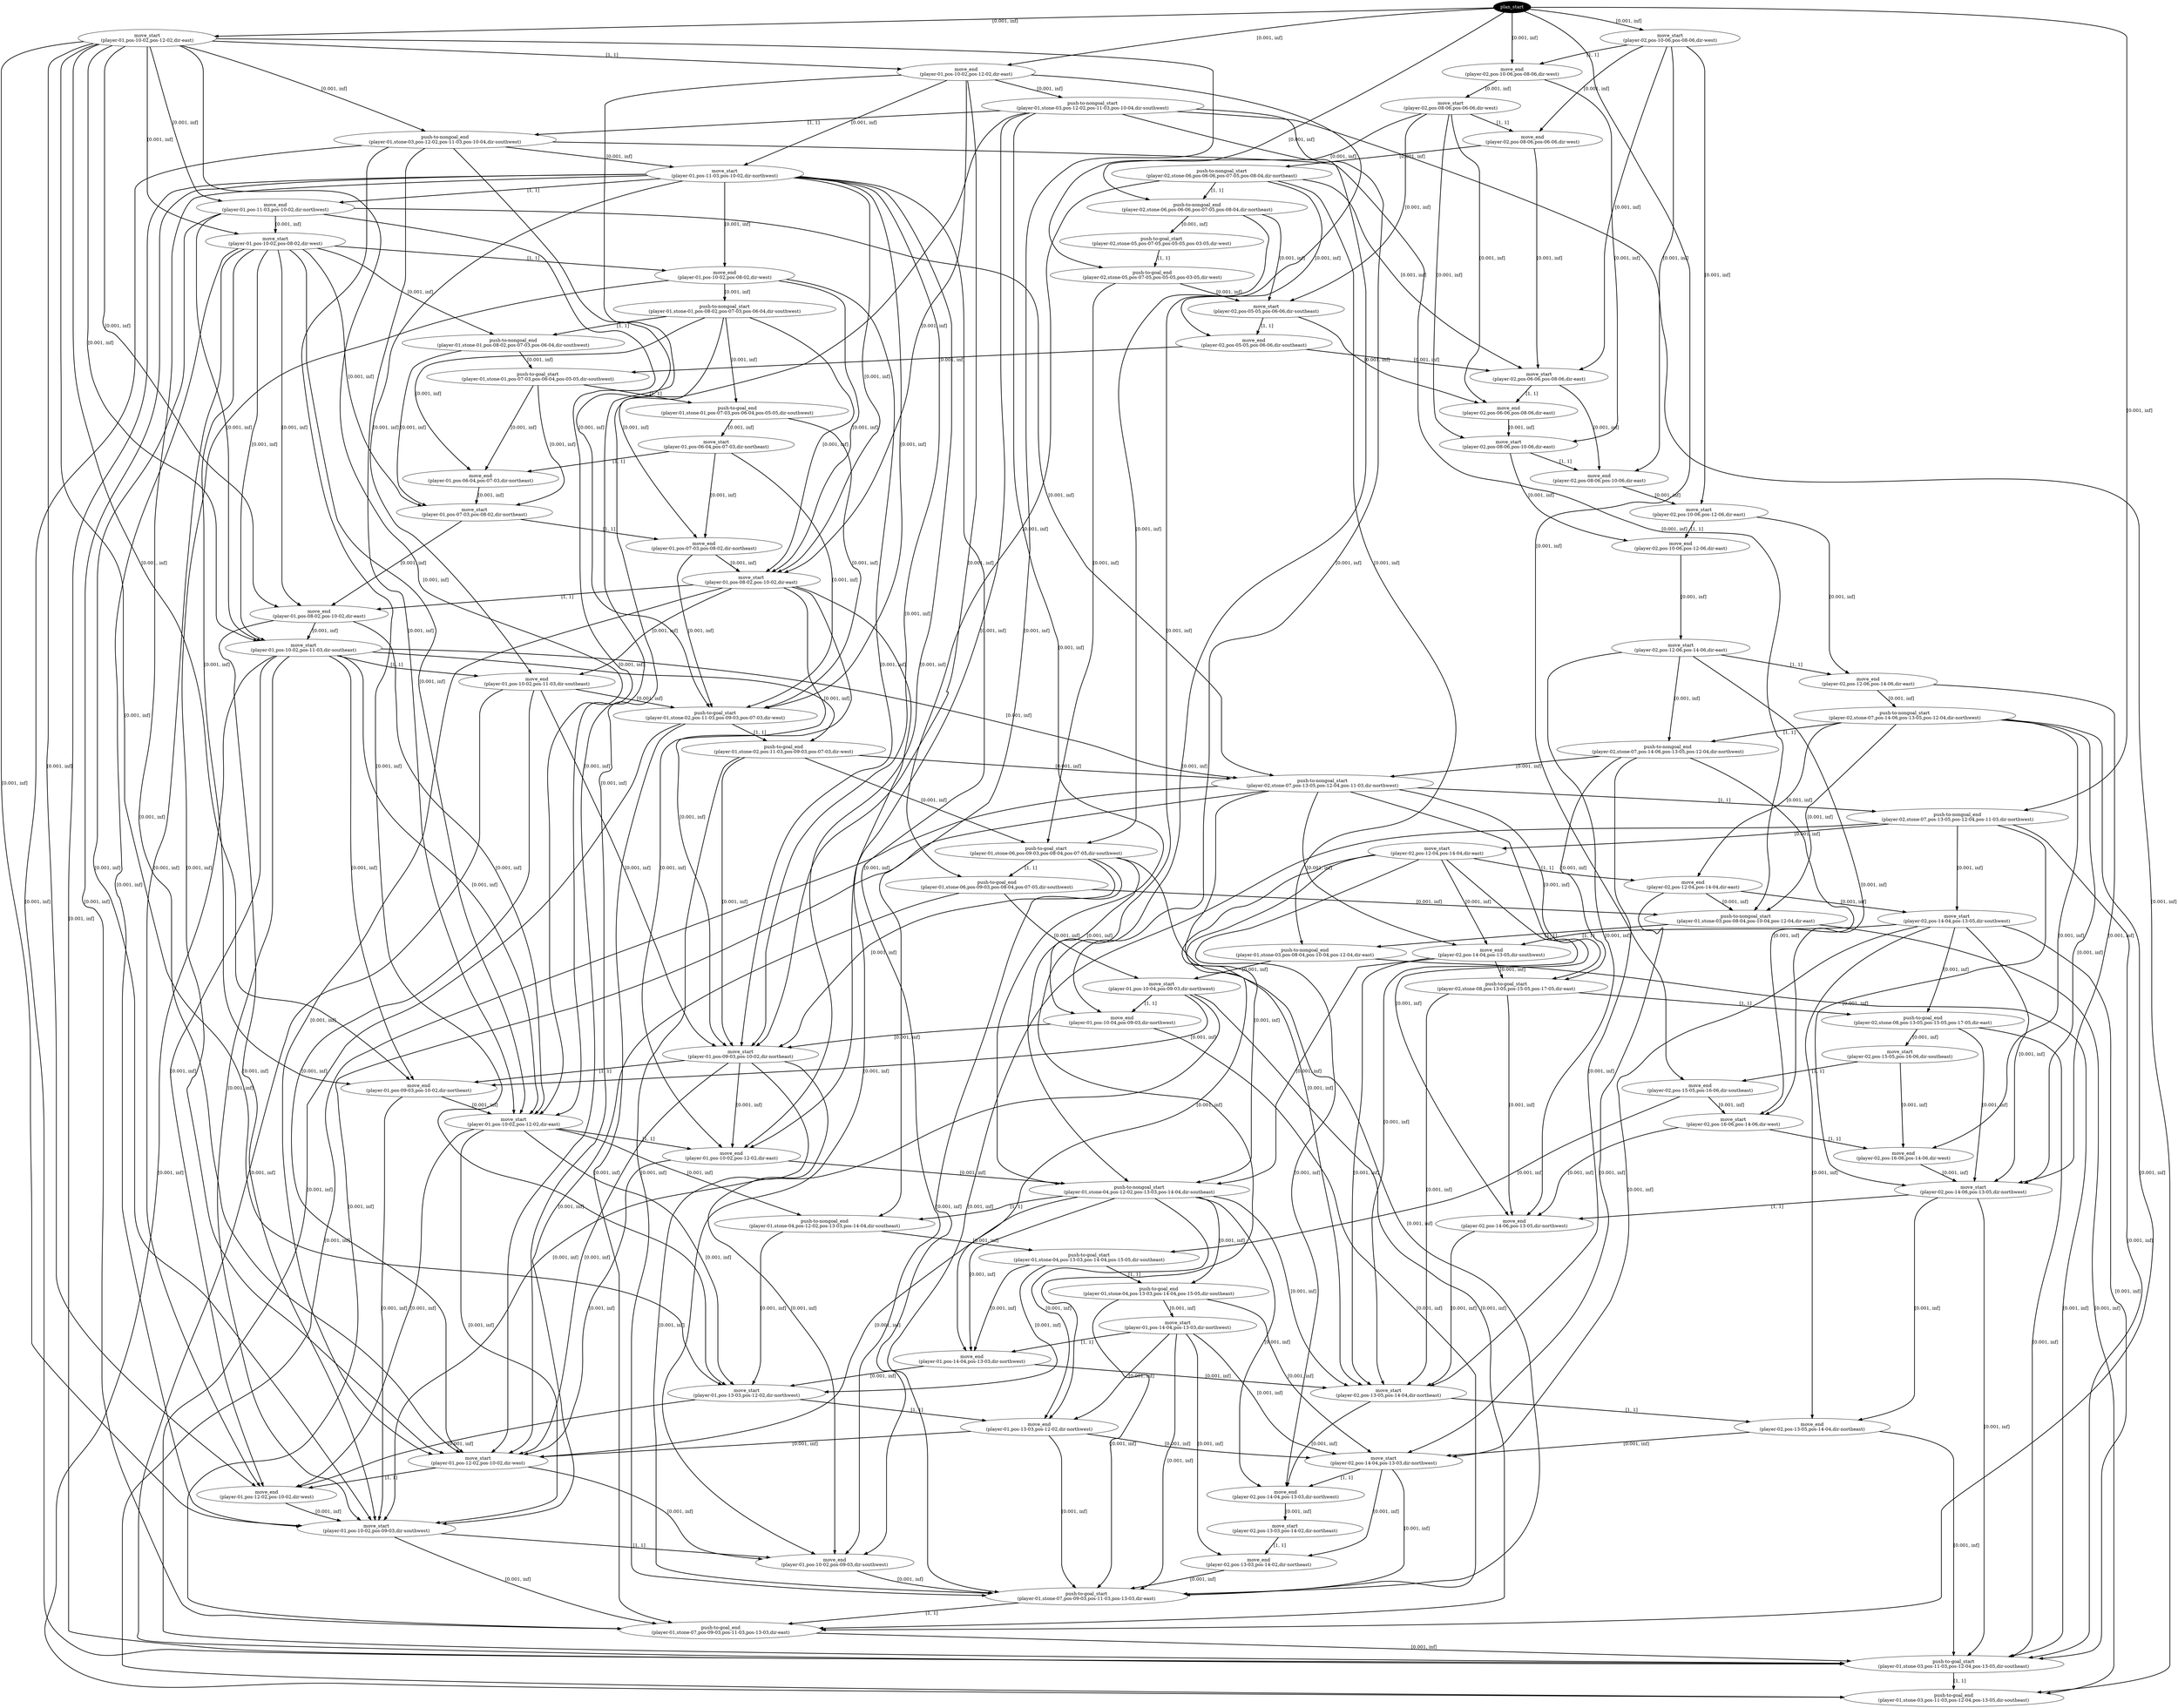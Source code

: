 digraph plan {
0[ label="plan_start",style=filled,fillcolor=black,fontcolor=white];
1[ label="move_start
(player-02,pos-10-06,pos-08-06,dir-west)"];
2[ label="move_end
(player-02,pos-10-06,pos-08-06,dir-west)"];
3[ label="move_start
(player-01,pos-10-02,pos-12-02,dir-east)"];
4[ label="move_end
(player-01,pos-10-02,pos-12-02,dir-east)"];
5[ label="move_start
(player-02,pos-08-06,pos-06-06,dir-west)"];
6[ label="move_end
(player-02,pos-08-06,pos-06-06,dir-west)"];
7[ label="push-to-nongoal_start
(player-01,stone-03,pos-12-02,pos-11-03,pos-10-04,dir-southwest)"];
8[ label="push-to-nongoal_end
(player-01,stone-03,pos-12-02,pos-11-03,pos-10-04,dir-southwest)"];
9[ label="move_start
(player-01,pos-11-03,pos-10-02,dir-northwest)"];
10[ label="move_end
(player-01,pos-11-03,pos-10-02,dir-northwest)"];
11[ label="push-to-nongoal_start
(player-02,stone-06,pos-06-06,pos-07-05,pos-08-04,dir-northeast)"];
12[ label="push-to-nongoal_end
(player-02,stone-06,pos-06-06,pos-07-05,pos-08-04,dir-northeast)"];
13[ label="push-to-goal_start
(player-02,stone-05,pos-07-05,pos-05-05,pos-03-05,dir-west)"];
14[ label="push-to-goal_end
(player-02,stone-05,pos-07-05,pos-05-05,pos-03-05,dir-west)"];
15[ label="move_start
(player-01,pos-10-02,pos-08-02,dir-west)"];
16[ label="move_end
(player-01,pos-10-02,pos-08-02,dir-west)"];
17[ label="push-to-nongoal_start
(player-01,stone-01,pos-08-02,pos-07-03,pos-06-04,dir-southwest)"];
18[ label="push-to-nongoal_end
(player-01,stone-01,pos-08-02,pos-07-03,pos-06-04,dir-southwest)"];
19[ label="move_start
(player-02,pos-05-05,pos-06-06,dir-southeast)"];
20[ label="move_end
(player-02,pos-05-05,pos-06-06,dir-southeast)"];
21[ label="move_start
(player-02,pos-06-06,pos-08-06,dir-east)"];
22[ label="move_end
(player-02,pos-06-06,pos-08-06,dir-east)"];
23[ label="push-to-goal_start
(player-01,stone-01,pos-07-03,pos-06-04,pos-05-05,dir-southwest)"];
24[ label="push-to-goal_end
(player-01,stone-01,pos-07-03,pos-06-04,pos-05-05,dir-southwest)"];
25[ label="move_start
(player-02,pos-08-06,pos-10-06,dir-east)"];
26[ label="move_end
(player-02,pos-08-06,pos-10-06,dir-east)"];
27[ label="move_start
(player-01,pos-06-04,pos-07-03,dir-northeast)"];
28[ label="move_end
(player-01,pos-06-04,pos-07-03,dir-northeast)"];
29[ label="move_start
(player-02,pos-10-06,pos-12-06,dir-east)"];
30[ label="move_end
(player-02,pos-10-06,pos-12-06,dir-east)"];
31[ label="move_start
(player-01,pos-07-03,pos-08-02,dir-northeast)"];
32[ label="move_end
(player-01,pos-07-03,pos-08-02,dir-northeast)"];
33[ label="move_start
(player-01,pos-08-02,pos-10-02,dir-east)"];
34[ label="move_end
(player-01,pos-08-02,pos-10-02,dir-east)"];
35[ label="move_start
(player-02,pos-12-06,pos-14-06,dir-east)"];
36[ label="move_end
(player-02,pos-12-06,pos-14-06,dir-east)"];
37[ label="move_start
(player-01,pos-10-02,pos-11-03,dir-southeast)"];
38[ label="move_end
(player-01,pos-10-02,pos-11-03,dir-southeast)"];
39[ label="push-to-nongoal_start
(player-02,stone-07,pos-14-06,pos-13-05,pos-12-04,dir-northwest)"];
40[ label="push-to-nongoal_end
(player-02,stone-07,pos-14-06,pos-13-05,pos-12-04,dir-northwest)"];
41[ label="push-to-goal_start
(player-01,stone-02,pos-11-03,pos-09-03,pos-07-03,dir-west)"];
42[ label="push-to-goal_end
(player-01,stone-02,pos-11-03,pos-09-03,pos-07-03,dir-west)"];
43[ label="push-to-goal_start
(player-01,stone-06,pos-09-03,pos-08-04,pos-07-05,dir-southwest)"];
44[ label="push-to-goal_end
(player-01,stone-06,pos-09-03,pos-08-04,pos-07-05,dir-southwest)"];
45[ label="push-to-nongoal_start
(player-02,stone-07,pos-13-05,pos-12-04,pos-11-03,dir-northwest)"];
46[ label="push-to-nongoal_end
(player-02,stone-07,pos-13-05,pos-12-04,pos-11-03,dir-northwest)"];
47[ label="move_start
(player-02,pos-12-04,pos-14-04,dir-east)"];
48[ label="move_end
(player-02,pos-12-04,pos-14-04,dir-east)"];
49[ label="push-to-nongoal_start
(player-01,stone-03,pos-08-04,pos-10-04,pos-12-04,dir-east)"];
50[ label="push-to-nongoal_end
(player-01,stone-03,pos-08-04,pos-10-04,pos-12-04,dir-east)"];
51[ label="move_start
(player-02,pos-14-04,pos-13-05,dir-southwest)"];
52[ label="move_end
(player-02,pos-14-04,pos-13-05,dir-southwest)"];
53[ label="move_start
(player-01,pos-10-04,pos-09-03,dir-northwest)"];
54[ label="move_end
(player-01,pos-10-04,pos-09-03,dir-northwest)"];
55[ label="push-to-goal_start
(player-02,stone-08,pos-13-05,pos-15-05,pos-17-05,dir-east)"];
56[ label="push-to-goal_end
(player-02,stone-08,pos-13-05,pos-15-05,pos-17-05,dir-east)"];
57[ label="move_start
(player-01,pos-09-03,pos-10-02,dir-northeast)"];
58[ label="move_end
(player-01,pos-09-03,pos-10-02,dir-northeast)"];
59[ label="move_start
(player-02,pos-15-05,pos-16-06,dir-southeast)"];
60[ label="move_end
(player-02,pos-15-05,pos-16-06,dir-southeast)"];
61[ label="move_start
(player-01,pos-10-02,pos-12-02,dir-east)"];
62[ label="move_end
(player-01,pos-10-02,pos-12-02,dir-east)"];
63[ label="move_start
(player-02,pos-16-06,pos-14-06,dir-west)"];
64[ label="move_end
(player-02,pos-16-06,pos-14-06,dir-west)"];
65[ label="push-to-nongoal_start
(player-01,stone-04,pos-12-02,pos-13-03,pos-14-04,dir-southeast)"];
66[ label="push-to-nongoal_end
(player-01,stone-04,pos-12-02,pos-13-03,pos-14-04,dir-southeast)"];
67[ label="move_start
(player-02,pos-14-06,pos-13-05,dir-northwest)"];
68[ label="move_end
(player-02,pos-14-06,pos-13-05,dir-northwest)"];
69[ label="push-to-goal_start
(player-01,stone-04,pos-13-03,pos-14-04,pos-15-05,dir-southeast)"];
70[ label="push-to-goal_end
(player-01,stone-04,pos-13-03,pos-14-04,pos-15-05,dir-southeast)"];
71[ label="move_start
(player-01,pos-14-04,pos-13-03,dir-northwest)"];
72[ label="move_end
(player-01,pos-14-04,pos-13-03,dir-northwest)"];
73[ label="move_start
(player-02,pos-13-05,pos-14-04,dir-northeast)"];
74[ label="move_end
(player-02,pos-13-05,pos-14-04,dir-northeast)"];
75[ label="move_start
(player-01,pos-13-03,pos-12-02,dir-northwest)"];
76[ label="move_end
(player-01,pos-13-03,pos-12-02,dir-northwest)"];
77[ label="move_start
(player-01,pos-12-02,pos-10-02,dir-west)"];
78[ label="move_end
(player-01,pos-12-02,pos-10-02,dir-west)"];
79[ label="move_start
(player-02,pos-14-04,pos-13-03,dir-northwest)"];
80[ label="move_end
(player-02,pos-14-04,pos-13-03,dir-northwest)"];
81[ label="move_start
(player-02,pos-13-03,pos-14-02,dir-northeast)"];
82[ label="move_end
(player-02,pos-13-03,pos-14-02,dir-northeast)"];
83[ label="move_start
(player-01,pos-10-02,pos-09-03,dir-southwest)"];
84[ label="move_end
(player-01,pos-10-02,pos-09-03,dir-southwest)"];
85[ label="push-to-goal_start
(player-01,stone-07,pos-09-03,pos-11-03,pos-13-03,dir-east)"];
86[ label="push-to-goal_end
(player-01,stone-07,pos-09-03,pos-11-03,pos-13-03,dir-east)"];
87[ label="push-to-goal_start
(player-01,stone-03,pos-11-03,pos-12-04,pos-13-05,dir-southeast)"];
88[ label="push-to-goal_end
(player-01,stone-03,pos-11-03,pos-12-04,pos-13-05,dir-southeast)"];
"0" -> "1" [ label="[0.001, inf]" , penwidth=2, color="black"]
"0" -> "3" [ label="[0.001, inf]" , penwidth=2, color="black"]
"1" -> "2" [ label="[1, 1]" , penwidth=2, color="black"]
"0" -> "2" [ label="[0.001, inf]" , penwidth=2, color="black"]
"3" -> "4" [ label="[1, 1]" , penwidth=2, color="black"]
"0" -> "4" [ label="[0.001, inf]" , penwidth=2, color="black"]
"2" -> "5" [ label="[0.001, inf]" , penwidth=2, color="black"]
"4" -> "7" [ label="[0.001, inf]" , penwidth=2, color="black"]
"5" -> "6" [ label="[1, 1]" , penwidth=2, color="black"]
"1" -> "6" [ label="[0.001, inf]" , penwidth=2, color="black"]
"7" -> "8" [ label="[1, 1]" , penwidth=2, color="black"]
"3" -> "8" [ label="[0.001, inf]" , penwidth=2, color="black"]
"8" -> "9" [ label="[0.001, inf]" , penwidth=2, color="black"]
"4" -> "9" [ label="[0.001, inf]" , penwidth=2, color="black"]
"6" -> "11" [ label="[0.001, inf]" , penwidth=2, color="black"]
"9" -> "10" [ label="[1, 1]" , penwidth=2, color="black"]
"3" -> "10" [ label="[0.001, inf]" , penwidth=2, color="black"]
"11" -> "12" [ label="[1, 1]" , penwidth=2, color="black"]
"5" -> "12" [ label="[0.001, inf]" , penwidth=2, color="black"]
"12" -> "13" [ label="[0.001, inf]" , penwidth=2, color="black"]
"10" -> "15" [ label="[0.001, inf]" , penwidth=2, color="black"]
"3" -> "15" [ label="[0.001, inf]" , penwidth=2, color="black"]
"13" -> "14" [ label="[1, 1]" , penwidth=2, color="black"]
"0" -> "14" [ label="[0.001, inf]" , penwidth=2, color="black"]
"15" -> "16" [ label="[1, 1]" , penwidth=2, color="black"]
"9" -> "16" [ label="[0.001, inf]" , penwidth=2, color="black"]
"16" -> "17" [ label="[0.001, inf]" , penwidth=2, color="black"]
"14" -> "19" [ label="[0.001, inf]" , penwidth=2, color="black"]
"12" -> "19" [ label="[0.001, inf]" , penwidth=2, color="black"]
"5" -> "19" [ label="[0.001, inf]" , penwidth=2, color="black"]
"17" -> "18" [ label="[1, 1]" , penwidth=2, color="black"]
"15" -> "18" [ label="[0.001, inf]" , penwidth=2, color="black"]
"19" -> "20" [ label="[1, 1]" , penwidth=2, color="black"]
"11" -> "20" [ label="[0.001, inf]" , penwidth=2, color="black"]
"20" -> "21" [ label="[0.001, inf]" , penwidth=2, color="black"]
"6" -> "21" [ label="[0.001, inf]" , penwidth=2, color="black"]
"11" -> "21" [ label="[0.001, inf]" , penwidth=2, color="black"]
"1" -> "21" [ label="[0.001, inf]" , penwidth=2, color="black"]
"18" -> "23" [ label="[0.001, inf]" , penwidth=2, color="black"]
"20" -> "23" [ label="[0.001, inf]" , penwidth=2, color="black"]
"21" -> "22" [ label="[1, 1]" , penwidth=2, color="black"]
"19" -> "22" [ label="[0.001, inf]" , penwidth=2, color="black"]
"5" -> "22" [ label="[0.001, inf]" , penwidth=2, color="black"]
"23" -> "24" [ label="[1, 1]" , penwidth=2, color="black"]
"17" -> "24" [ label="[0.001, inf]" , penwidth=2, color="black"]
"22" -> "25" [ label="[0.001, inf]" , penwidth=2, color="black"]
"2" -> "25" [ label="[0.001, inf]" , penwidth=2, color="black"]
"5" -> "25" [ label="[0.001, inf]" , penwidth=2, color="black"]
"24" -> "27" [ label="[0.001, inf]" , penwidth=2, color="black"]
"25" -> "26" [ label="[1, 1]" , penwidth=2, color="black"]
"21" -> "26" [ label="[0.001, inf]" , penwidth=2, color="black"]
"1" -> "26" [ label="[0.001, inf]" , penwidth=2, color="black"]
"27" -> "28" [ label="[1, 1]" , penwidth=2, color="black"]
"23" -> "28" [ label="[0.001, inf]" , penwidth=2, color="black"]
"17" -> "28" [ label="[0.001, inf]" , penwidth=2, color="black"]
"26" -> "29" [ label="[0.001, inf]" , penwidth=2, color="black"]
"1" -> "29" [ label="[0.001, inf]" , penwidth=2, color="black"]
"28" -> "31" [ label="[0.001, inf]" , penwidth=2, color="black"]
"18" -> "31" [ label="[0.001, inf]" , penwidth=2, color="black"]
"23" -> "31" [ label="[0.001, inf]" , penwidth=2, color="black"]
"15" -> "31" [ label="[0.001, inf]" , penwidth=2, color="black"]
"29" -> "30" [ label="[1, 1]" , penwidth=2, color="black"]
"25" -> "30" [ label="[0.001, inf]" , penwidth=2, color="black"]
"31" -> "32" [ label="[1, 1]" , penwidth=2, color="black"]
"27" -> "32" [ label="[0.001, inf]" , penwidth=2, color="black"]
"17" -> "32" [ label="[0.001, inf]" , penwidth=2, color="black"]
"32" -> "33" [ label="[0.001, inf]" , penwidth=2, color="black"]
"16" -> "33" [ label="[0.001, inf]" , penwidth=2, color="black"]
"17" -> "33" [ label="[0.001, inf]" , penwidth=2, color="black"]
"9" -> "33" [ label="[0.001, inf]" , penwidth=2, color="black"]
"4" -> "33" [ label="[0.001, inf]" , penwidth=2, color="black"]
"30" -> "35" [ label="[0.001, inf]" , penwidth=2, color="black"]
"33" -> "34" [ label="[1, 1]" , penwidth=2, color="black"]
"31" -> "34" [ label="[0.001, inf]" , penwidth=2, color="black"]
"15" -> "34" [ label="[0.001, inf]" , penwidth=2, color="black"]
"3" -> "34" [ label="[0.001, inf]" , penwidth=2, color="black"]
"35" -> "36" [ label="[1, 1]" , penwidth=2, color="black"]
"29" -> "36" [ label="[0.001, inf]" , penwidth=2, color="black"]
"34" -> "37" [ label="[0.001, inf]" , penwidth=2, color="black"]
"10" -> "37" [ label="[0.001, inf]" , penwidth=2, color="black"]
"15" -> "37" [ label="[0.001, inf]" , penwidth=2, color="black"]
"3" -> "37" [ label="[0.001, inf]" , penwidth=2, color="black"]
"36" -> "39" [ label="[0.001, inf]" , penwidth=2, color="black"]
"37" -> "38" [ label="[1, 1]" , penwidth=2, color="black"]
"33" -> "38" [ label="[0.001, inf]" , penwidth=2, color="black"]
"9" -> "38" [ label="[0.001, inf]" , penwidth=2, color="black"]
"39" -> "40" [ label="[1, 1]" , penwidth=2, color="black"]
"35" -> "40" [ label="[0.001, inf]" , penwidth=2, color="black"]
"38" -> "41" [ label="[0.001, inf]" , penwidth=2, color="black"]
"32" -> "41" [ label="[0.001, inf]" , penwidth=2, color="black"]
"27" -> "41" [ label="[0.001, inf]" , penwidth=2, color="black"]
"24" -> "41" [ label="[0.001, inf]" , penwidth=2, color="black"]
"9" -> "41" [ label="[0.001, inf]" , penwidth=2, color="black"]
"8" -> "41" [ label="[0.001, inf]" , penwidth=2, color="black"]
"41" -> "42" [ label="[1, 1]" , penwidth=2, color="black"]
"37" -> "42" [ label="[0.001, inf]" , penwidth=2, color="black"]
"42" -> "43" [ label="[0.001, inf]" , penwidth=2, color="black"]
"12" -> "43" [ label="[0.001, inf]" , penwidth=2, color="black"]
"14" -> "43" [ label="[0.001, inf]" , penwidth=2, color="black"]
"40" -> "45" [ label="[0.001, inf]" , penwidth=2, color="black"]
"42" -> "45" [ label="[0.001, inf]" , penwidth=2, color="black"]
"37" -> "45" [ label="[0.001, inf]" , penwidth=2, color="black"]
"10" -> "45" [ label="[0.001, inf]" , penwidth=2, color="black"]
"43" -> "44" [ label="[1, 1]" , penwidth=2, color="black"]
"11" -> "44" [ label="[0.001, inf]" , penwidth=2, color="black"]
"45" -> "46" [ label="[1, 1]" , penwidth=2, color="black"]
"0" -> "46" [ label="[0.001, inf]" , penwidth=2, color="black"]
"46" -> "47" [ label="[0.001, inf]" , penwidth=2, color="black"]
"47" -> "48" [ label="[1, 1]" , penwidth=2, color="black"]
"39" -> "48" [ label="[0.001, inf]" , penwidth=2, color="black"]
"44" -> "49" [ label="[0.001, inf]" , penwidth=2, color="black"]
"8" -> "49" [ label="[0.001, inf]" , penwidth=2, color="black"]
"48" -> "49" [ label="[0.001, inf]" , penwidth=2, color="black"]
"39" -> "49" [ label="[0.001, inf]" , penwidth=2, color="black"]
"48" -> "51" [ label="[0.001, inf]" , penwidth=2, color="black"]
"46" -> "51" [ label="[0.001, inf]" , penwidth=2, color="black"]
"49" -> "50" [ label="[1, 1]" , penwidth=2, color="black"]
"11" -> "50" [ label="[0.001, inf]" , penwidth=2, color="black"]
"51" -> "52" [ label="[1, 1]" , penwidth=2, color="black"]
"47" -> "52" [ label="[0.001, inf]" , penwidth=2, color="black"]
"45" -> "52" [ label="[0.001, inf]" , penwidth=2, color="black"]
"50" -> "53" [ label="[0.001, inf]" , penwidth=2, color="black"]
"44" -> "53" [ label="[0.001, inf]" , penwidth=2, color="black"]
"52" -> "55" [ label="[0.001, inf]" , penwidth=2, color="black"]
"45" -> "55" [ label="[0.001, inf]" , penwidth=2, color="black"]
"40" -> "55" [ label="[0.001, inf]" , penwidth=2, color="black"]
"53" -> "54" [ label="[1, 1]" , penwidth=2, color="black"]
"43" -> "54" [ label="[0.001, inf]" , penwidth=2, color="black"]
"7" -> "54" [ label="[0.001, inf]" , penwidth=2, color="black"]
"55" -> "56" [ label="[1, 1]" , penwidth=2, color="black"]
"51" -> "56" [ label="[0.001, inf]" , penwidth=2, color="black"]
"54" -> "57" [ label="[0.001, inf]" , penwidth=2, color="black"]
"38" -> "57" [ label="[0.001, inf]" , penwidth=2, color="black"]
"43" -> "57" [ label="[0.001, inf]" , penwidth=2, color="black"]
"42" -> "57" [ label="[0.001, inf]" , penwidth=2, color="black"]
"33" -> "57" [ label="[0.001, inf]" , penwidth=2, color="black"]
"16" -> "57" [ label="[0.001, inf]" , penwidth=2, color="black"]
"9" -> "57" [ label="[0.001, inf]" , penwidth=2, color="black"]
"4" -> "57" [ label="[0.001, inf]" , penwidth=2, color="black"]
"56" -> "59" [ label="[0.001, inf]" , penwidth=2, color="black"]
"57" -> "58" [ label="[1, 1]" , penwidth=2, color="black"]
"53" -> "58" [ label="[0.001, inf]" , penwidth=2, color="black"]
"37" -> "58" [ label="[0.001, inf]" , penwidth=2, color="black"]
"15" -> "58" [ label="[0.001, inf]" , penwidth=2, color="black"]
"3" -> "58" [ label="[0.001, inf]" , penwidth=2, color="black"]
"59" -> "60" [ label="[1, 1]" , penwidth=2, color="black"]
"0" -> "60" [ label="[0.001, inf]" , penwidth=2, color="black"]
"58" -> "61" [ label="[0.001, inf]" , penwidth=2, color="black"]
"8" -> "61" [ label="[0.001, inf]" , penwidth=2, color="black"]
"37" -> "61" [ label="[0.001, inf]" , penwidth=2, color="black"]
"34" -> "61" [ label="[0.001, inf]" , penwidth=2, color="black"]
"15" -> "61" [ label="[0.001, inf]" , penwidth=2, color="black"]
"10" -> "61" [ label="[0.001, inf]" , penwidth=2, color="black"]
"3" -> "61" [ label="[0.001, inf]" , penwidth=2, color="black"]
"60" -> "63" [ label="[0.001, inf]" , penwidth=2, color="black"]
"40" -> "63" [ label="[0.001, inf]" , penwidth=2, color="black"]
"35" -> "63" [ label="[0.001, inf]" , penwidth=2, color="black"]
"61" -> "62" [ label="[1, 1]" , penwidth=2, color="black"]
"57" -> "62" [ label="[0.001, inf]" , penwidth=2, color="black"]
"33" -> "62" [ label="[0.001, inf]" , penwidth=2, color="black"]
"9" -> "62" [ label="[0.001, inf]" , penwidth=2, color="black"]
"7" -> "62" [ label="[0.001, inf]" , penwidth=2, color="black"]
"63" -> "64" [ label="[1, 1]" , penwidth=2, color="black"]
"59" -> "64" [ label="[0.001, inf]" , penwidth=2, color="black"]
"39" -> "64" [ label="[0.001, inf]" , penwidth=2, color="black"]
"62" -> "65" [ label="[0.001, inf]" , penwidth=2, color="black"]
"52" -> "65" [ label="[0.001, inf]" , penwidth=2, color="black"]
"47" -> "65" [ label="[0.001, inf]" , penwidth=2, color="black"]
"7" -> "65" [ label="[0.001, inf]" , penwidth=2, color="black"]
"4" -> "65" [ label="[0.001, inf]" , penwidth=2, color="black"]
"64" -> "67" [ label="[0.001, inf]" , penwidth=2, color="black"]
"56" -> "67" [ label="[0.001, inf]" , penwidth=2, color="black"]
"51" -> "67" [ label="[0.001, inf]" , penwidth=2, color="black"]
"46" -> "67" [ label="[0.001, inf]" , penwidth=2, color="black"]
"39" -> "67" [ label="[0.001, inf]" , penwidth=2, color="black"]
"36" -> "67" [ label="[0.001, inf]" , penwidth=2, color="black"]
"65" -> "66" [ label="[1, 1]" , penwidth=2, color="black"]
"61" -> "66" [ label="[0.001, inf]" , penwidth=2, color="black"]
"3" -> "66" [ label="[0.001, inf]" , penwidth=2, color="black"]
"67" -> "68" [ label="[1, 1]" , penwidth=2, color="black"]
"63" -> "68" [ label="[0.001, inf]" , penwidth=2, color="black"]
"55" -> "68" [ label="[0.001, inf]" , penwidth=2, color="black"]
"45" -> "68" [ label="[0.001, inf]" , penwidth=2, color="black"]
"35" -> "68" [ label="[0.001, inf]" , penwidth=2, color="black"]
"66" -> "69" [ label="[0.001, inf]" , penwidth=2, color="black"]
"60" -> "69" [ label="[0.001, inf]" , penwidth=2, color="black"]
"69" -> "70" [ label="[1, 1]" , penwidth=2, color="black"]
"65" -> "70" [ label="[0.001, inf]" , penwidth=2, color="black"]
"70" -> "71" [ label="[0.001, inf]" , penwidth=2, color="black"]
"71" -> "72" [ label="[1, 1]" , penwidth=2, color="black"]
"69" -> "72" [ label="[0.001, inf]" , penwidth=2, color="black"]
"65" -> "72" [ label="[0.001, inf]" , penwidth=2, color="black"]
"47" -> "72" [ label="[0.001, inf]" , penwidth=2, color="black"]
"68" -> "73" [ label="[0.001, inf]" , penwidth=2, color="black"]
"72" -> "73" [ label="[0.001, inf]" , penwidth=2, color="black"]
"65" -> "73" [ label="[0.001, inf]" , penwidth=2, color="black"]
"55" -> "73" [ label="[0.001, inf]" , penwidth=2, color="black"]
"52" -> "73" [ label="[0.001, inf]" , penwidth=2, color="black"]
"47" -> "73" [ label="[0.001, inf]" , penwidth=2, color="black"]
"45" -> "73" [ label="[0.001, inf]" , penwidth=2, color="black"]
"40" -> "73" [ label="[0.001, inf]" , penwidth=2, color="black"]
"72" -> "75" [ label="[0.001, inf]" , penwidth=2, color="black"]
"66" -> "75" [ label="[0.001, inf]" , penwidth=2, color="black"]
"69" -> "75" [ label="[0.001, inf]" , penwidth=2, color="black"]
"61" -> "75" [ label="[0.001, inf]" , penwidth=2, color="black"]
"8" -> "75" [ label="[0.001, inf]" , penwidth=2, color="black"]
"3" -> "75" [ label="[0.001, inf]" , penwidth=2, color="black"]
"73" -> "74" [ label="[1, 1]" , penwidth=2, color="black"]
"67" -> "74" [ label="[0.001, inf]" , penwidth=2, color="black"]
"51" -> "74" [ label="[0.001, inf]" , penwidth=2, color="black"]
"75" -> "76" [ label="[1, 1]" , penwidth=2, color="black"]
"71" -> "76" [ label="[0.001, inf]" , penwidth=2, color="black"]
"65" -> "76" [ label="[0.001, inf]" , penwidth=2, color="black"]
"7" -> "76" [ label="[0.001, inf]" , penwidth=2, color="black"]
"76" -> "77" [ label="[0.001, inf]" , penwidth=2, color="black"]
"62" -> "77" [ label="[0.001, inf]" , penwidth=2, color="black"]
"65" -> "77" [ label="[0.001, inf]" , penwidth=2, color="black"]
"57" -> "77" [ label="[0.001, inf]" , penwidth=2, color="black"]
"38" -> "77" [ label="[0.001, inf]" , penwidth=2, color="black"]
"33" -> "77" [ label="[0.001, inf]" , penwidth=2, color="black"]
"16" -> "77" [ label="[0.001, inf]" , penwidth=2, color="black"]
"9" -> "77" [ label="[0.001, inf]" , penwidth=2, color="black"]
"7" -> "77" [ label="[0.001, inf]" , penwidth=2, color="black"]
"4" -> "77" [ label="[0.001, inf]" , penwidth=2, color="black"]
"74" -> "79" [ label="[0.001, inf]" , penwidth=2, color="black"]
"76" -> "79" [ label="[0.001, inf]" , penwidth=2, color="black"]
"71" -> "79" [ label="[0.001, inf]" , penwidth=2, color="black"]
"70" -> "79" [ label="[0.001, inf]" , penwidth=2, color="black"]
"51" -> "79" [ label="[0.001, inf]" , penwidth=2, color="black"]
"48" -> "79" [ label="[0.001, inf]" , penwidth=2, color="black"]
"77" -> "78" [ label="[1, 1]" , penwidth=2, color="black"]
"75" -> "78" [ label="[0.001, inf]" , penwidth=2, color="black"]
"61" -> "78" [ label="[0.001, inf]" , penwidth=2, color="black"]
"37" -> "78" [ label="[0.001, inf]" , penwidth=2, color="black"]
"15" -> "78" [ label="[0.001, inf]" , penwidth=2, color="black"]
"3" -> "78" [ label="[0.001, inf]" , penwidth=2, color="black"]
"79" -> "80" [ label="[1, 1]" , penwidth=2, color="black"]
"73" -> "80" [ label="[0.001, inf]" , penwidth=2, color="black"]
"65" -> "80" [ label="[0.001, inf]" , penwidth=2, color="black"]
"47" -> "80" [ label="[0.001, inf]" , penwidth=2, color="black"]
"80" -> "81" [ label="[0.001, inf]" , penwidth=2, color="black"]
"78" -> "83" [ label="[0.001, inf]" , penwidth=2, color="black"]
"58" -> "83" [ label="[0.001, inf]" , penwidth=2, color="black"]
"61" -> "83" [ label="[0.001, inf]" , penwidth=2, color="black"]
"53" -> "83" [ label="[0.001, inf]" , penwidth=2, color="black"]
"44" -> "83" [ label="[0.001, inf]" , penwidth=2, color="black"]
"37" -> "83" [ label="[0.001, inf]" , penwidth=2, color="black"]
"34" -> "83" [ label="[0.001, inf]" , penwidth=2, color="black"]
"15" -> "83" [ label="[0.001, inf]" , penwidth=2, color="black"]
"10" -> "83" [ label="[0.001, inf]" , penwidth=2, color="black"]
"3" -> "83" [ label="[0.001, inf]" , penwidth=2, color="black"]
"81" -> "82" [ label="[1, 1]" , penwidth=2, color="black"]
"79" -> "82" [ label="[0.001, inf]" , penwidth=2, color="black"]
"71" -> "82" [ label="[0.001, inf]" , penwidth=2, color="black"]
"83" -> "84" [ label="[1, 1]" , penwidth=2, color="black"]
"77" -> "84" [ label="[0.001, inf]" , penwidth=2, color="black"]
"57" -> "84" [ label="[0.001, inf]" , penwidth=2, color="black"]
"43" -> "84" [ label="[0.001, inf]" , penwidth=2, color="black"]
"33" -> "84" [ label="[0.001, inf]" , penwidth=2, color="black"]
"9" -> "84" [ label="[0.001, inf]" , penwidth=2, color="black"]
"84" -> "85" [ label="[0.001, inf]" , penwidth=2, color="black"]
"46" -> "85" [ label="[0.001, inf]" , penwidth=2, color="black"]
"82" -> "85" [ label="[0.001, inf]" , penwidth=2, color="black"]
"79" -> "85" [ label="[0.001, inf]" , penwidth=2, color="black"]
"76" -> "85" [ label="[0.001, inf]" , penwidth=2, color="black"]
"71" -> "85" [ label="[0.001, inf]" , penwidth=2, color="black"]
"70" -> "85" [ label="[0.001, inf]" , penwidth=2, color="black"]
"57" -> "85" [ label="[0.001, inf]" , penwidth=2, color="black"]
"54" -> "85" [ label="[0.001, inf]" , penwidth=2, color="black"]
"43" -> "85" [ label="[0.001, inf]" , penwidth=2, color="black"]
"42" -> "85" [ label="[0.001, inf]" , penwidth=2, color="black"]
"85" -> "86" [ label="[1, 1]" , penwidth=2, color="black"]
"83" -> "86" [ label="[0.001, inf]" , penwidth=2, color="black"]
"53" -> "86" [ label="[0.001, inf]" , penwidth=2, color="black"]
"45" -> "86" [ label="[0.001, inf]" , penwidth=2, color="black"]
"41" -> "86" [ label="[0.001, inf]" , penwidth=2, color="black"]
"39" -> "86" [ label="[0.001, inf]" , penwidth=2, color="black"]
"9" -> "86" [ label="[0.001, inf]" , penwidth=2, color="black"]
"86" -> "87" [ label="[0.001, inf]" , penwidth=2, color="black"]
"50" -> "87" [ label="[0.001, inf]" , penwidth=2, color="black"]
"74" -> "87" [ label="[0.001, inf]" , penwidth=2, color="black"]
"67" -> "87" [ label="[0.001, inf]" , penwidth=2, color="black"]
"56" -> "87" [ label="[0.001, inf]" , penwidth=2, color="black"]
"51" -> "87" [ label="[0.001, inf]" , penwidth=2, color="black"]
"46" -> "87" [ label="[0.001, inf]" , penwidth=2, color="black"]
"41" -> "87" [ label="[0.001, inf]" , penwidth=2, color="black"]
"38" -> "87" [ label="[0.001, inf]" , penwidth=2, color="black"]
"9" -> "87" [ label="[0.001, inf]" , penwidth=2, color="black"]
"8" -> "87" [ label="[0.001, inf]" , penwidth=2, color="black"]
"87" -> "88" [ label="[1, 1]" , penwidth=2, color="black"]
"49" -> "88" [ label="[0.001, inf]" , penwidth=2, color="black"]
"45" -> "88" [ label="[0.001, inf]" , penwidth=2, color="black"]
"37" -> "88" [ label="[0.001, inf]" , penwidth=2, color="black"]
"7" -> "88" [ label="[0.001, inf]" , penwidth=2, color="black"]
}
